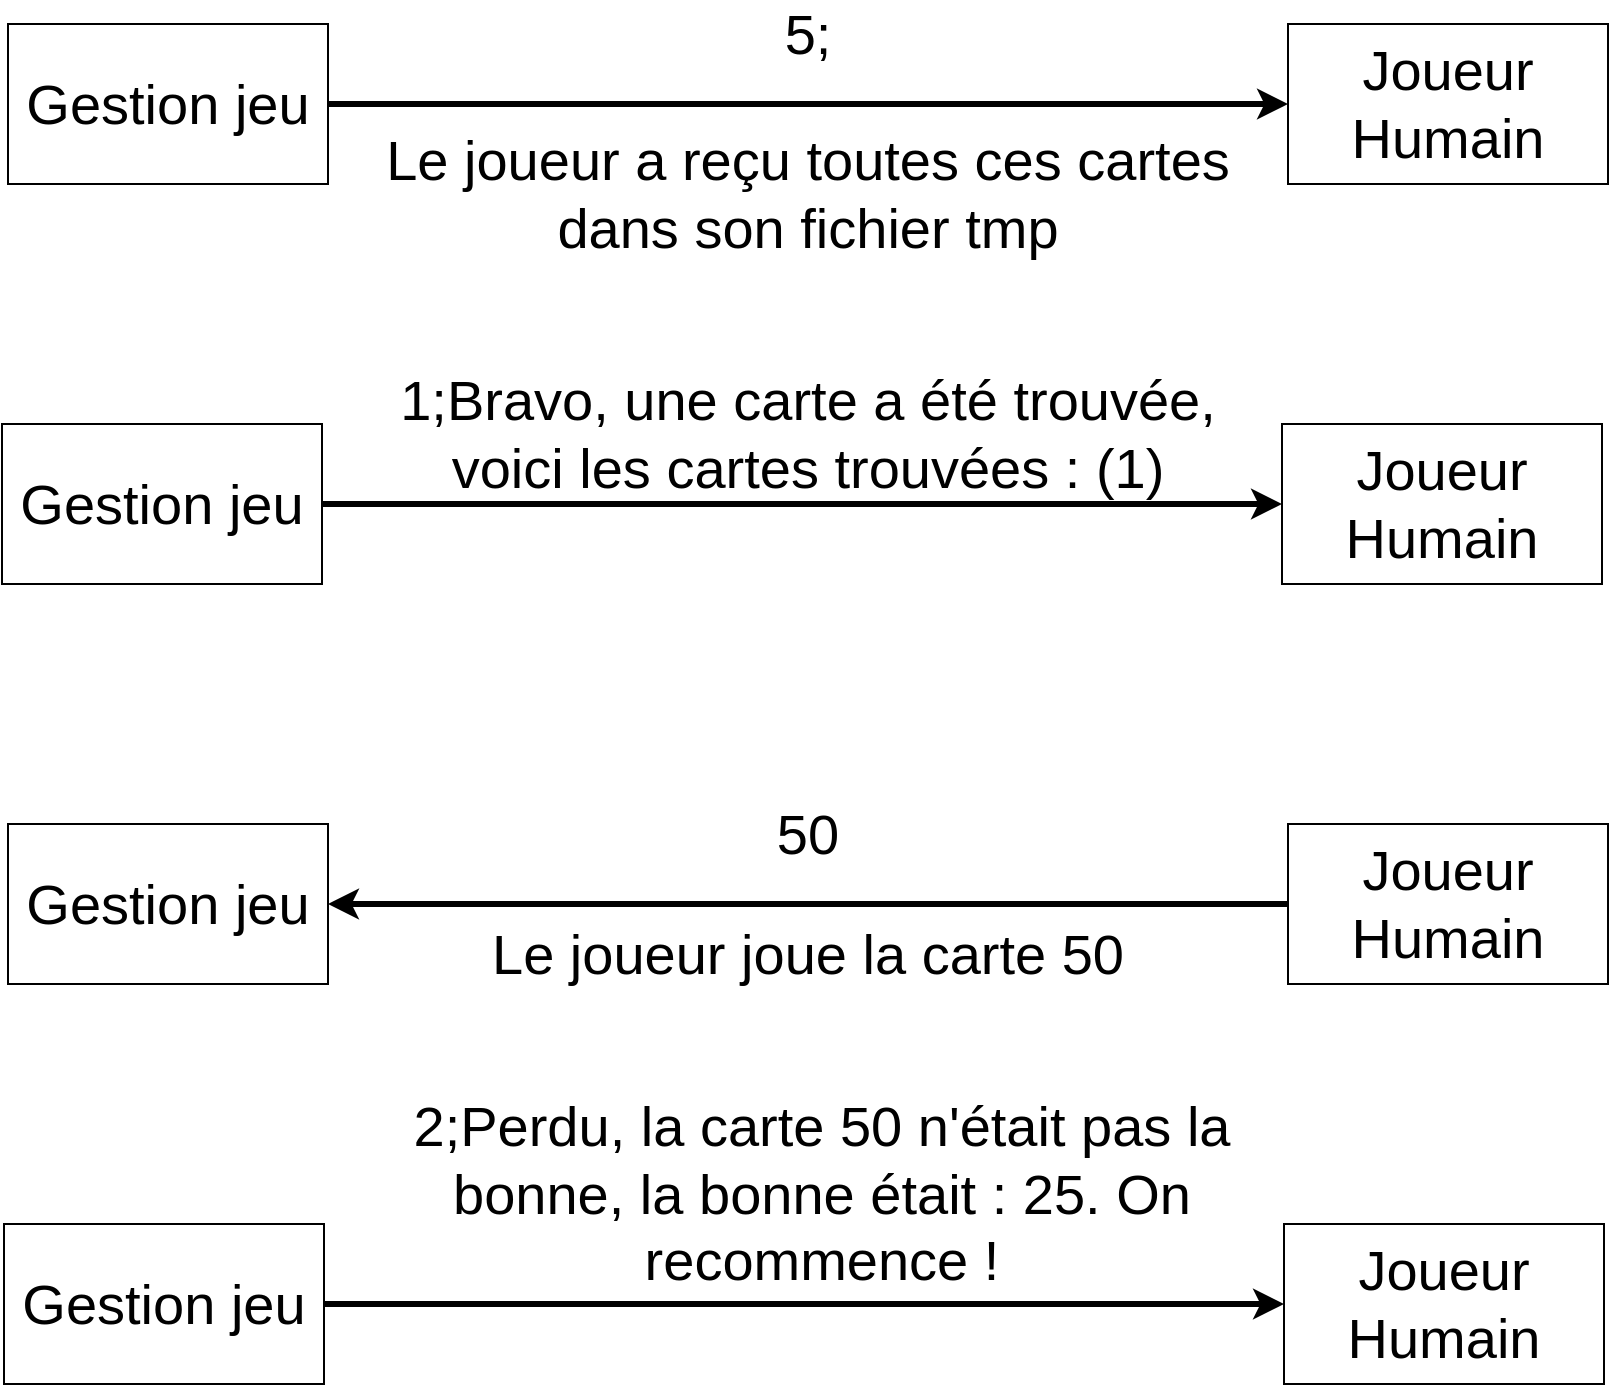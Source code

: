 <mxfile version="15.8.8"><diagram name="Page-1" id="ff44883e-f642-bcb2-894b-16b3d25a3f0b"><mxGraphModel dx="1588" dy="908" grid="1" gridSize="10" guides="1" tooltips="1" connect="1" arrows="1" fold="1" page="1" pageScale="1.5" pageWidth="1169" pageHeight="826" background="none" math="0" shadow="0"><root><mxCell id="0" style=";html=1;"/><mxCell id="1" style=";html=1;" parent="0"/><mxCell id="x--ou4cubybbIxjYL0Yi-2" value="&lt;font style=&quot;font-size: 28px&quot;&gt;Gestion jeu&lt;/font&gt;" style="rounded=0;whiteSpace=wrap;html=1;" vertex="1" parent="1"><mxGeometry x="80" y="40" width="160" height="80" as="geometry"/></mxCell><mxCell id="x--ou4cubybbIxjYL0Yi-3" value="&lt;font style=&quot;font-size: 28px&quot;&gt;Joueur Humain&lt;/font&gt;" style="rounded=0;whiteSpace=wrap;html=1;" vertex="1" parent="1"><mxGeometry x="720" y="40" width="160" height="80" as="geometry"/></mxCell><mxCell id="x--ou4cubybbIxjYL0Yi-4" value="" style="endArrow=classic;html=1;rounded=0;fontSize=28;exitX=1;exitY=0.5;exitDx=0;exitDy=0;entryX=0;entryY=0.5;entryDx=0;entryDy=0;strokeWidth=3;" edge="1" parent="1" source="x--ou4cubybbIxjYL0Yi-2" target="x--ou4cubybbIxjYL0Yi-3"><mxGeometry width="50" height="50" relative="1" as="geometry"><mxPoint x="760" y="200" as="sourcePoint"/><mxPoint x="810" y="150" as="targetPoint"/></mxGeometry></mxCell><mxCell id="x--ou4cubybbIxjYL0Yi-5" value="5;" style="text;html=1;strokeColor=none;fillColor=none;align=center;verticalAlign=middle;whiteSpace=wrap;rounded=0;fontSize=28;" vertex="1" parent="1"><mxGeometry x="450" y="30" width="60" height="30" as="geometry"/></mxCell><mxCell id="x--ou4cubybbIxjYL0Yi-6" value="Le joueur a reçu toutes ces cartes dans son fichier tmp" style="text;html=1;strokeColor=none;fillColor=none;align=center;verticalAlign=middle;whiteSpace=wrap;rounded=0;fontSize=28;" vertex="1" parent="1"><mxGeometry x="240" y="110" width="480" height="30" as="geometry"/></mxCell><mxCell id="x--ou4cubybbIxjYL0Yi-7" value="&lt;font style=&quot;font-size: 28px&quot;&gt;Gestion jeu&lt;/font&gt;" style="rounded=0;whiteSpace=wrap;html=1;" vertex="1" parent="1"><mxGeometry x="77" y="240" width="160" height="80" as="geometry"/></mxCell><mxCell id="x--ou4cubybbIxjYL0Yi-8" value="&lt;font style=&quot;font-size: 28px&quot;&gt;Joueur Humain&lt;/font&gt;" style="rounded=0;whiteSpace=wrap;html=1;" vertex="1" parent="1"><mxGeometry x="717" y="240" width="160" height="80" as="geometry"/></mxCell><mxCell id="x--ou4cubybbIxjYL0Yi-9" value="" style="endArrow=classic;html=1;rounded=0;fontSize=28;exitX=1;exitY=0.5;exitDx=0;exitDy=0;entryX=0;entryY=0.5;entryDx=0;entryDy=0;strokeWidth=3;" edge="1" parent="1" source="x--ou4cubybbIxjYL0Yi-7" target="x--ou4cubybbIxjYL0Yi-8"><mxGeometry width="50" height="50" relative="1" as="geometry"><mxPoint x="757" y="400" as="sourcePoint"/><mxPoint x="807" y="350" as="targetPoint"/></mxGeometry></mxCell><mxCell id="x--ou4cubybbIxjYL0Yi-10" value="1;Bravo, une carte a été trouvée, voici les cartes trouvées : (1)" style="text;html=1;strokeColor=none;fillColor=none;align=center;verticalAlign=middle;whiteSpace=wrap;rounded=0;fontSize=28;" vertex="1" parent="1"><mxGeometry x="260" y="230" width="440" height="30" as="geometry"/></mxCell><mxCell id="x--ou4cubybbIxjYL0Yi-12" value="&lt;font style=&quot;font-size: 28px&quot;&gt;Gestion jeu&lt;/font&gt;" style="rounded=0;whiteSpace=wrap;html=1;" vertex="1" parent="1"><mxGeometry x="80" y="440" width="160" height="80" as="geometry"/></mxCell><mxCell id="x--ou4cubybbIxjYL0Yi-13" value="&lt;font style=&quot;font-size: 28px&quot;&gt;Joueur Humain&lt;/font&gt;" style="rounded=0;whiteSpace=wrap;html=1;" vertex="1" parent="1"><mxGeometry x="720" y="440" width="160" height="80" as="geometry"/></mxCell><mxCell id="x--ou4cubybbIxjYL0Yi-14" value="" style="endArrow=classic;html=1;rounded=0;fontSize=28;exitX=0;exitY=0.5;exitDx=0;exitDy=0;strokeWidth=3;entryX=1;entryY=0.5;entryDx=0;entryDy=0;" edge="1" parent="1" source="x--ou4cubybbIxjYL0Yi-13" target="x--ou4cubybbIxjYL0Yi-12"><mxGeometry width="50" height="50" relative="1" as="geometry"><mxPoint x="760" y="600" as="sourcePoint"/><mxPoint x="190" y="640" as="targetPoint"/></mxGeometry></mxCell><mxCell id="x--ou4cubybbIxjYL0Yi-15" value="50" style="text;html=1;strokeColor=none;fillColor=none;align=center;verticalAlign=middle;whiteSpace=wrap;rounded=0;fontSize=28;" vertex="1" parent="1"><mxGeometry x="450" y="430" width="60" height="30" as="geometry"/></mxCell><mxCell id="x--ou4cubybbIxjYL0Yi-16" value="Le joueur joue la carte 50" style="text;html=1;strokeColor=none;fillColor=none;align=center;verticalAlign=middle;whiteSpace=wrap;rounded=0;fontSize=28;" vertex="1" parent="1"><mxGeometry x="240" y="490" width="480" height="30" as="geometry"/></mxCell><mxCell id="x--ou4cubybbIxjYL0Yi-22" value="&lt;font style=&quot;font-size: 28px&quot;&gt;Gestion jeu&lt;/font&gt;" style="rounded=0;whiteSpace=wrap;html=1;" vertex="1" parent="1"><mxGeometry x="78" y="640" width="160" height="80" as="geometry"/></mxCell><mxCell id="x--ou4cubybbIxjYL0Yi-23" value="&lt;font style=&quot;font-size: 28px&quot;&gt;Joueur Humain&lt;/font&gt;" style="rounded=0;whiteSpace=wrap;html=1;" vertex="1" parent="1"><mxGeometry x="718" y="640" width="160" height="80" as="geometry"/></mxCell><mxCell id="x--ou4cubybbIxjYL0Yi-24" value="" style="endArrow=classic;html=1;rounded=0;fontSize=28;exitX=1;exitY=0.5;exitDx=0;exitDy=0;entryX=0;entryY=0.5;entryDx=0;entryDy=0;strokeWidth=3;" edge="1" source="x--ou4cubybbIxjYL0Yi-22" target="x--ou4cubybbIxjYL0Yi-23" parent="1"><mxGeometry width="50" height="50" relative="1" as="geometry"><mxPoint x="758" y="800" as="sourcePoint"/><mxPoint x="808" y="750" as="targetPoint"/></mxGeometry></mxCell><mxCell id="x--ou4cubybbIxjYL0Yi-25" value="2;Perdu, la carte 50 n'était pas la bonne, la bonne était : 25. On recommence !" style="text;html=1;strokeColor=none;fillColor=none;align=center;verticalAlign=middle;whiteSpace=wrap;rounded=0;fontSize=28;" vertex="1" parent="1"><mxGeometry x="257" y="610" width="460" height="30" as="geometry"/></mxCell></root></mxGraphModel></diagram></mxfile>